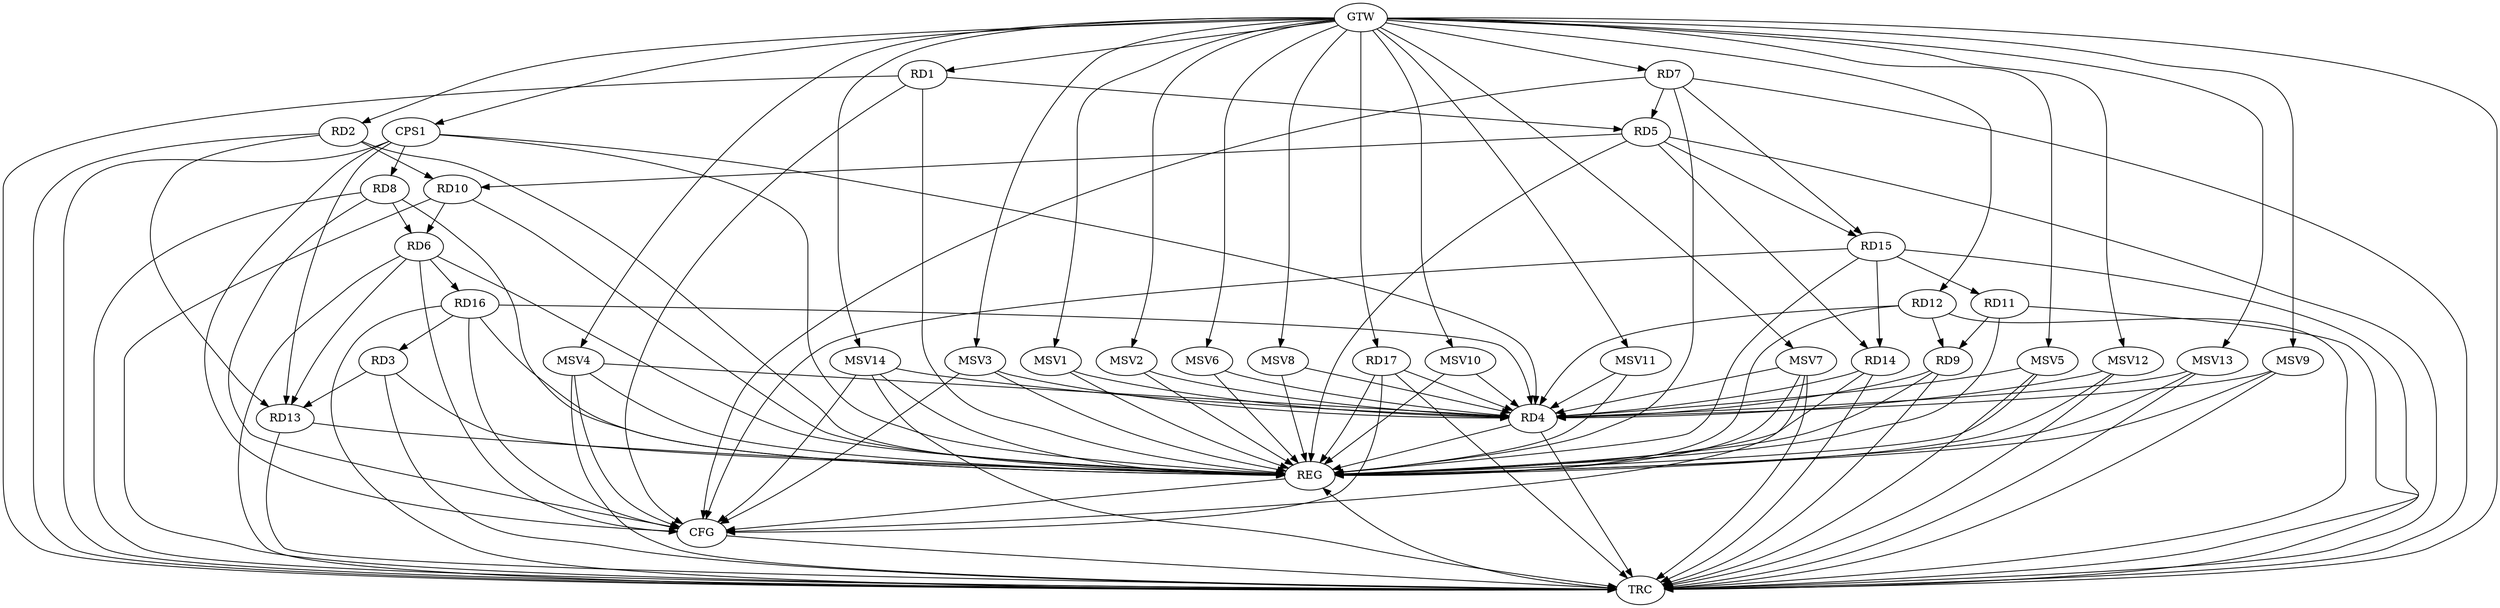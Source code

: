 strict digraph G {
  RD1 [ label="RD1" ];
  RD2 [ label="RD2" ];
  RD3 [ label="RD3" ];
  RD4 [ label="RD4" ];
  RD5 [ label="RD5" ];
  RD6 [ label="RD6" ];
  RD7 [ label="RD7" ];
  RD8 [ label="RD8" ];
  RD9 [ label="RD9" ];
  RD10 [ label="RD10" ];
  RD11 [ label="RD11" ];
  RD12 [ label="RD12" ];
  RD13 [ label="RD13" ];
  RD14 [ label="RD14" ];
  RD15 [ label="RD15" ];
  RD16 [ label="RD16" ];
  RD17 [ label="RD17" ];
  CPS1 [ label="CPS1" ];
  GTW [ label="GTW" ];
  REG [ label="REG" ];
  CFG [ label="CFG" ];
  TRC [ label="TRC" ];
  MSV1 [ label="MSV1" ];
  MSV2 [ label="MSV2" ];
  MSV3 [ label="MSV3" ];
  MSV4 [ label="MSV4" ];
  MSV5 [ label="MSV5" ];
  MSV6 [ label="MSV6" ];
  MSV7 [ label="MSV7" ];
  MSV8 [ label="MSV8" ];
  MSV9 [ label="MSV9" ];
  MSV10 [ label="MSV10" ];
  MSV11 [ label="MSV11" ];
  MSV12 [ label="MSV12" ];
  MSV13 [ label="MSV13" ];
  MSV14 [ label="MSV14" ];
  RD1 -> RD5;
  RD2 -> RD10;
  RD2 -> RD13;
  RD3 -> RD13;
  RD16 -> RD3;
  RD9 -> RD4;
  RD12 -> RD4;
  RD14 -> RD4;
  RD16 -> RD4;
  RD17 -> RD4;
  RD7 -> RD5;
  RD5 -> RD10;
  RD5 -> RD14;
  RD5 -> RD15;
  RD8 -> RD6;
  RD10 -> RD6;
  RD6 -> RD13;
  RD6 -> RD16;
  RD7 -> RD15;
  RD11 -> RD9;
  RD12 -> RD9;
  RD15 -> RD11;
  RD15 -> RD14;
  CPS1 -> RD4;
  CPS1 -> RD13;
  CPS1 -> RD8;
  GTW -> RD1;
  GTW -> RD2;
  GTW -> RD7;
  GTW -> RD12;
  GTW -> RD17;
  GTW -> CPS1;
  RD1 -> REG;
  RD2 -> REG;
  RD3 -> REG;
  RD4 -> REG;
  RD5 -> REG;
  RD6 -> REG;
  RD7 -> REG;
  RD8 -> REG;
  RD9 -> REG;
  RD10 -> REG;
  RD11 -> REG;
  RD12 -> REG;
  RD13 -> REG;
  RD14 -> REG;
  RD15 -> REG;
  RD16 -> REG;
  RD17 -> REG;
  CPS1 -> REG;
  RD16 -> CFG;
  CPS1 -> CFG;
  RD17 -> CFG;
  RD7 -> CFG;
  RD8 -> CFG;
  RD15 -> CFG;
  RD1 -> CFG;
  RD6 -> CFG;
  REG -> CFG;
  RD1 -> TRC;
  RD2 -> TRC;
  RD3 -> TRC;
  RD4 -> TRC;
  RD5 -> TRC;
  RD6 -> TRC;
  RD7 -> TRC;
  RD8 -> TRC;
  RD9 -> TRC;
  RD10 -> TRC;
  RD11 -> TRC;
  RD12 -> TRC;
  RD13 -> TRC;
  RD14 -> TRC;
  RD15 -> TRC;
  RD16 -> TRC;
  RD17 -> TRC;
  CPS1 -> TRC;
  GTW -> TRC;
  CFG -> TRC;
  TRC -> REG;
  MSV1 -> RD4;
  GTW -> MSV1;
  MSV1 -> REG;
  MSV2 -> RD4;
  GTW -> MSV2;
  MSV2 -> REG;
  MSV3 -> RD4;
  MSV4 -> RD4;
  GTW -> MSV3;
  MSV3 -> REG;
  MSV3 -> CFG;
  GTW -> MSV4;
  MSV4 -> REG;
  MSV4 -> TRC;
  MSV4 -> CFG;
  MSV5 -> RD4;
  GTW -> MSV5;
  MSV5 -> REG;
  MSV5 -> TRC;
  MSV6 -> RD4;
  GTW -> MSV6;
  MSV6 -> REG;
  MSV7 -> RD4;
  GTW -> MSV7;
  MSV7 -> REG;
  MSV7 -> TRC;
  MSV7 -> CFG;
  MSV8 -> RD4;
  MSV9 -> RD4;
  GTW -> MSV8;
  MSV8 -> REG;
  GTW -> MSV9;
  MSV9 -> REG;
  MSV9 -> TRC;
  MSV10 -> RD4;
  MSV11 -> RD4;
  GTW -> MSV10;
  MSV10 -> REG;
  GTW -> MSV11;
  MSV11 -> REG;
  MSV12 -> RD4;
  GTW -> MSV12;
  MSV12 -> REG;
  MSV12 -> TRC;
  MSV13 -> RD4;
  GTW -> MSV13;
  MSV13 -> REG;
  MSV13 -> TRC;
  MSV14 -> RD4;
  GTW -> MSV14;
  MSV14 -> REG;
  MSV14 -> TRC;
  MSV14 -> CFG;
}
